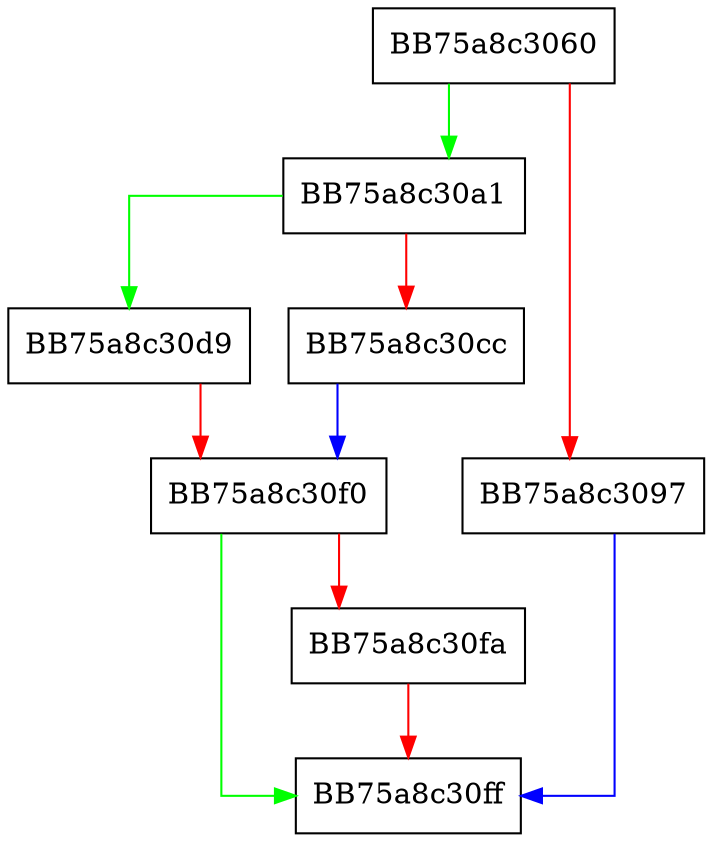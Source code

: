 digraph _ScheduleFuncWithAutoInline {
  node [shape="box"];
  graph [splines=ortho];
  BB75a8c3060 -> BB75a8c30a1 [color="green"];
  BB75a8c3060 -> BB75a8c3097 [color="red"];
  BB75a8c3097 -> BB75a8c30ff [color="blue"];
  BB75a8c30a1 -> BB75a8c30d9 [color="green"];
  BB75a8c30a1 -> BB75a8c30cc [color="red"];
  BB75a8c30cc -> BB75a8c30f0 [color="blue"];
  BB75a8c30d9 -> BB75a8c30f0 [color="red"];
  BB75a8c30f0 -> BB75a8c30ff [color="green"];
  BB75a8c30f0 -> BB75a8c30fa [color="red"];
  BB75a8c30fa -> BB75a8c30ff [color="red"];
}